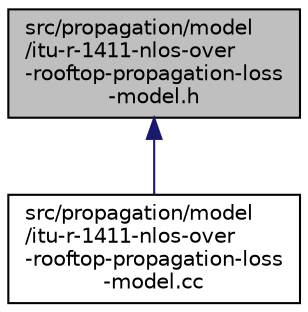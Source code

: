 digraph "src/propagation/model/itu-r-1411-nlos-over-rooftop-propagation-loss-model.h"
{
 // LATEX_PDF_SIZE
  edge [fontname="Helvetica",fontsize="10",labelfontname="Helvetica",labelfontsize="10"];
  node [fontname="Helvetica",fontsize="10",shape=record];
  Node1 [label="src/propagation/model\l/itu-r-1411-nlos-over\l-rooftop-propagation-loss\l-model.h",height=0.2,width=0.4,color="black", fillcolor="grey75", style="filled", fontcolor="black",tooltip=" "];
  Node1 -> Node2 [dir="back",color="midnightblue",fontsize="10",style="solid",fontname="Helvetica"];
  Node2 [label="src/propagation/model\l/itu-r-1411-nlos-over\l-rooftop-propagation-loss\l-model.cc",height=0.2,width=0.4,color="black", fillcolor="white", style="filled",URL="$itu-r-1411-nlos-over-rooftop-propagation-loss-model_8cc.html",tooltip=" "];
}
